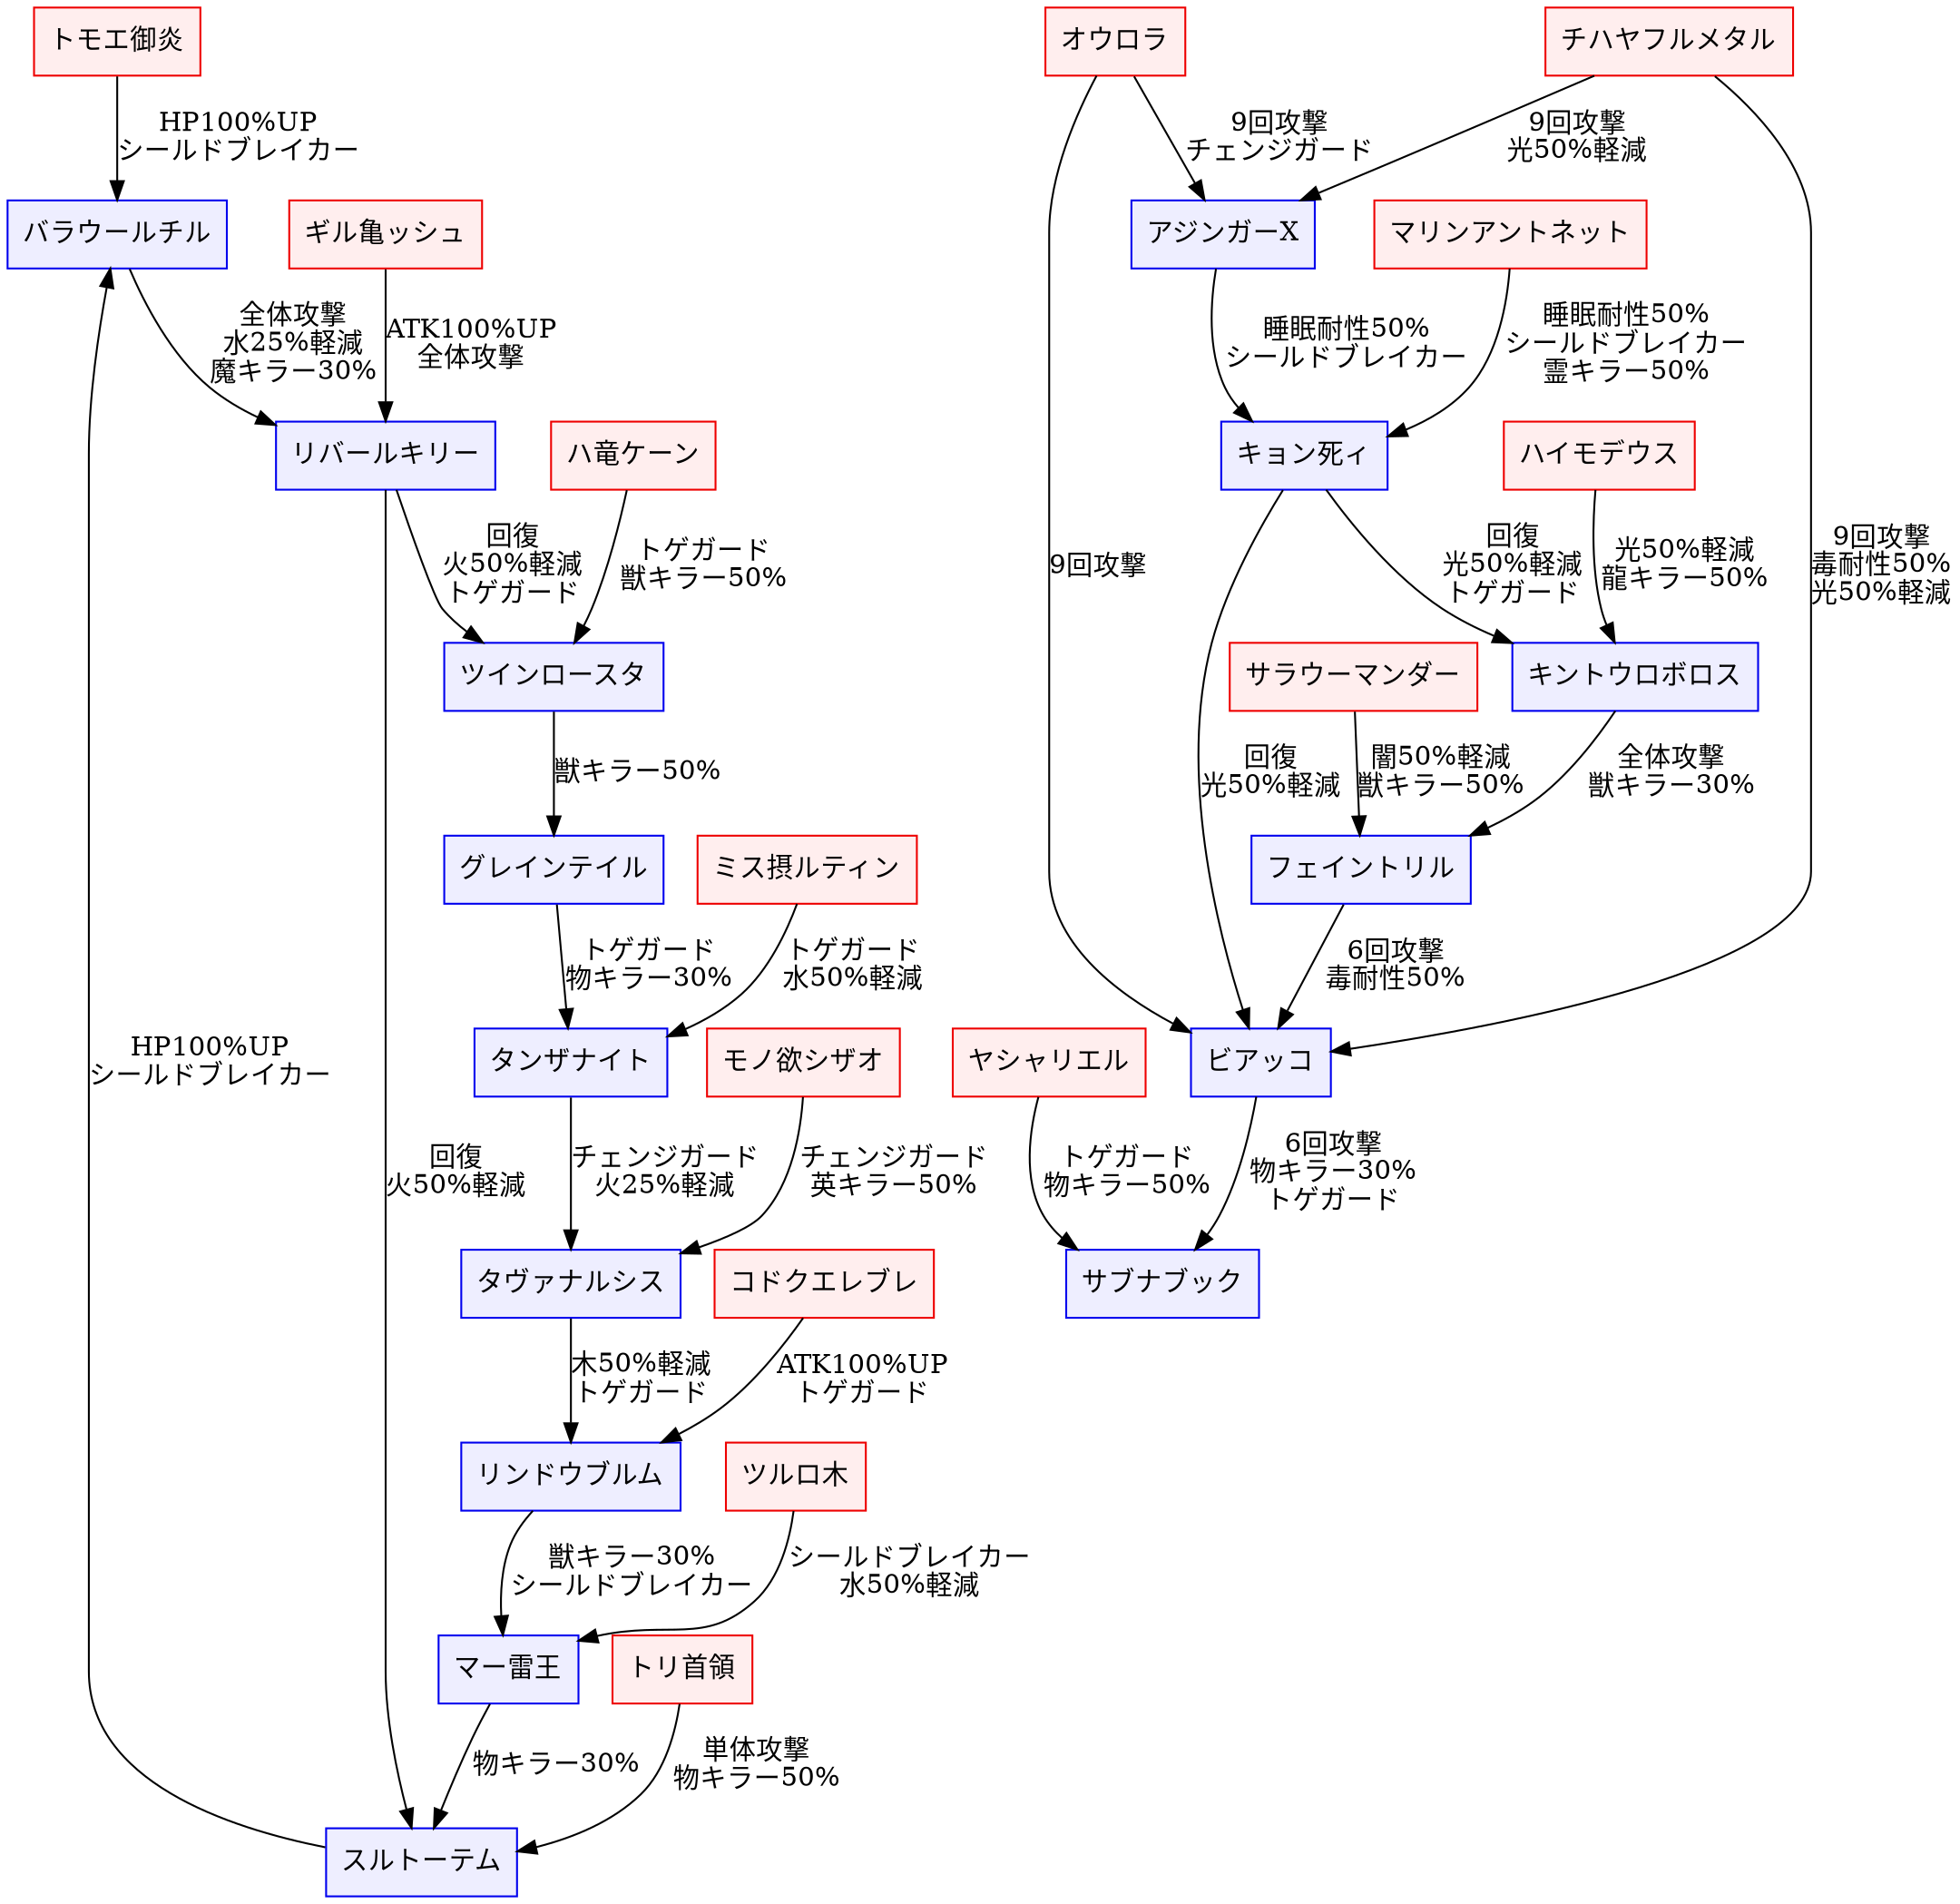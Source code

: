 digraph {

    // settings for nodes
    node [ shape = box ]

    // ガチャ1
    node [ color="#ee0000" style="solid,filled" fillcolor="#ffeeee"];

    tomoe [ label="トモエ御炎" ];
    torito [ label="トリ首領" ];
    giruga [ label="ギル亀ッシュ" ];
    yashari [ label="ヤシャリエル" ];
    ouro [ label="オウロラ" ];
    kodoku [ label="コドクエレブレ" ];
    haryu [ label="ハ竜ケーン" ];
    misute [ label="ミス摂ルティン" ];
    sarau [ label="サラウーマンダー" ];
    haimo [ label="ハイモデウス" ];

    // ガチャ2
    node [ color ="#ee0000" style="filled" fillcolor="#ffeeee"];

    monoho [ label="モノ欲シザオ"];
    tururo [ label="ツルロ木" ];
    marin [ label="マリンアントネット" ];
    chihaya [ label="チハヤフルメタル" ];

    // 降臨1
    node [ color ="#00aa00" style="filled" fillcolor="#eeffee"];
    node [ color ="#0000ee" style="filled" fillcolor="#eeeeff"];

    suruto [ label="スルトーテム" ];
    ribaru [ label="リバールキリー" ];
    barau [ label="バラウールチル" ];
    ajin [ label="アジンガーX" ];
    sabuna [ label="サブナブック" ];

    // 降臨2
    node [ color ="#0000ee" style="filled" fillcolor="#eeeeff"];

    tuin [ label="ツインロースタ" ];
    tanza [ label="タンザナイト" ];
    rindo [ label="リンドウブルム" ];
    kinto [ label="キントウロボロス" ];
    fein [ label="フェイントリル" ];

    // 降臨3
    node [ color ="#0000ee" style="filled" fillcolor="#eeeeff"];

    tavana [ label="タヴァナルシス" ];
    marai [ label="マー雷王"]
    guren [ label="グレインテイル" ];
    biako [ label="ビアッコ" ];
    kyonshi [ label="キョン死ィ" ];

    // ガチャ1
    tomoe -> barau [ label="HP100%UP\nシールドブレイカー" ];
    torito -> suruto [ label="単体攻撃\n物キラー50%" ];
    giruga -> ribaru [ label="ATK100%UP\n全体攻撃" ];
    yashari -> sabuna [ label="トゲガード\n物キラー50%" ];
    ouro -> ajin [ label="9回攻撃\nチェンジガード"];
    ouro -> biako [ label="9回攻撃" ];

    // ガチャ2
    kodoku -> rindo [ label="ATK100%UP\nトゲガード" ];
    haryu -> tuin [ label="トゲガード\n獣キラー50%"];
    misute -> tanza [ label="トゲガード\n水50%軽減" ];
    sarau -> fein [ label="闇50%軽減\n獣キラー50%" ];
    haimo -> kinto [ label="光50%軽減\n龍キラー50%" ];

    // ガチャ3
    monoho -> tavana [ label="チェンジガード\n英キラー50%" ];
    tururo -> marai [ label="シールドブレイカー\n水50%軽減" ];
    marin -> kyonshi [ label="睡眠耐性50%\nシールドブレイカー\n霊キラー50%" ];
    chihaya -> ajin [ label="9回攻撃\n光50%軽減" ];
    chihaya -> biako [ label="9回攻撃\n毒耐性50%\n光50%軽減" ];

    // 降臨1
    barau -> ribaru [ label="全体攻撃\n水25%軽減\n魔キラー30%" ];
    suruto -> barau [ label="HP100%UP\nシールドブレイカー" ];
    ribaru -> tuin [ label="回復\n火50%軽減\nトゲガード" ];
    ribaru -> suruto [ label="回復\n火50%軽減" ];
    // sabuna -> [ label="睡眠耐性50%\nチェンジガード\n光25%軽減"]
    ajin -> kyonshi [ label="睡眠耐性50%\nシールドブレイカー" ];

    // 降臨2
    tuin -> guren [ label="獣キラー50%" ];
    tanza -> tavana [ label="チェンジガード\n火25%軽減" ];
    rindo -> marai [ label="獣キラー30%\nシールドブレイカー" ];
    fein -> biako [ label="6回攻撃\n毒耐性50%" ];
    kinto -> fein [ label="全体攻撃\n獣キラー30%" ];

    // 降臨3
    tavana -> rindo [ label="木50%軽減\nトゲガード" ];
    marai -> suruto [ label="物キラー30%" ];
    guren -> tanza [ label="トゲガード\n物キラー30%" ];
    biako -> sabuna [ label="6回攻撃\n物キラー30%\nトゲガード" ];
    kyonshi -> kinto [ label="回復\n光50%軽減\nトゲガード" ];
    kyonshi -> biako [ label="回復\n光50%軽減" ];
}
